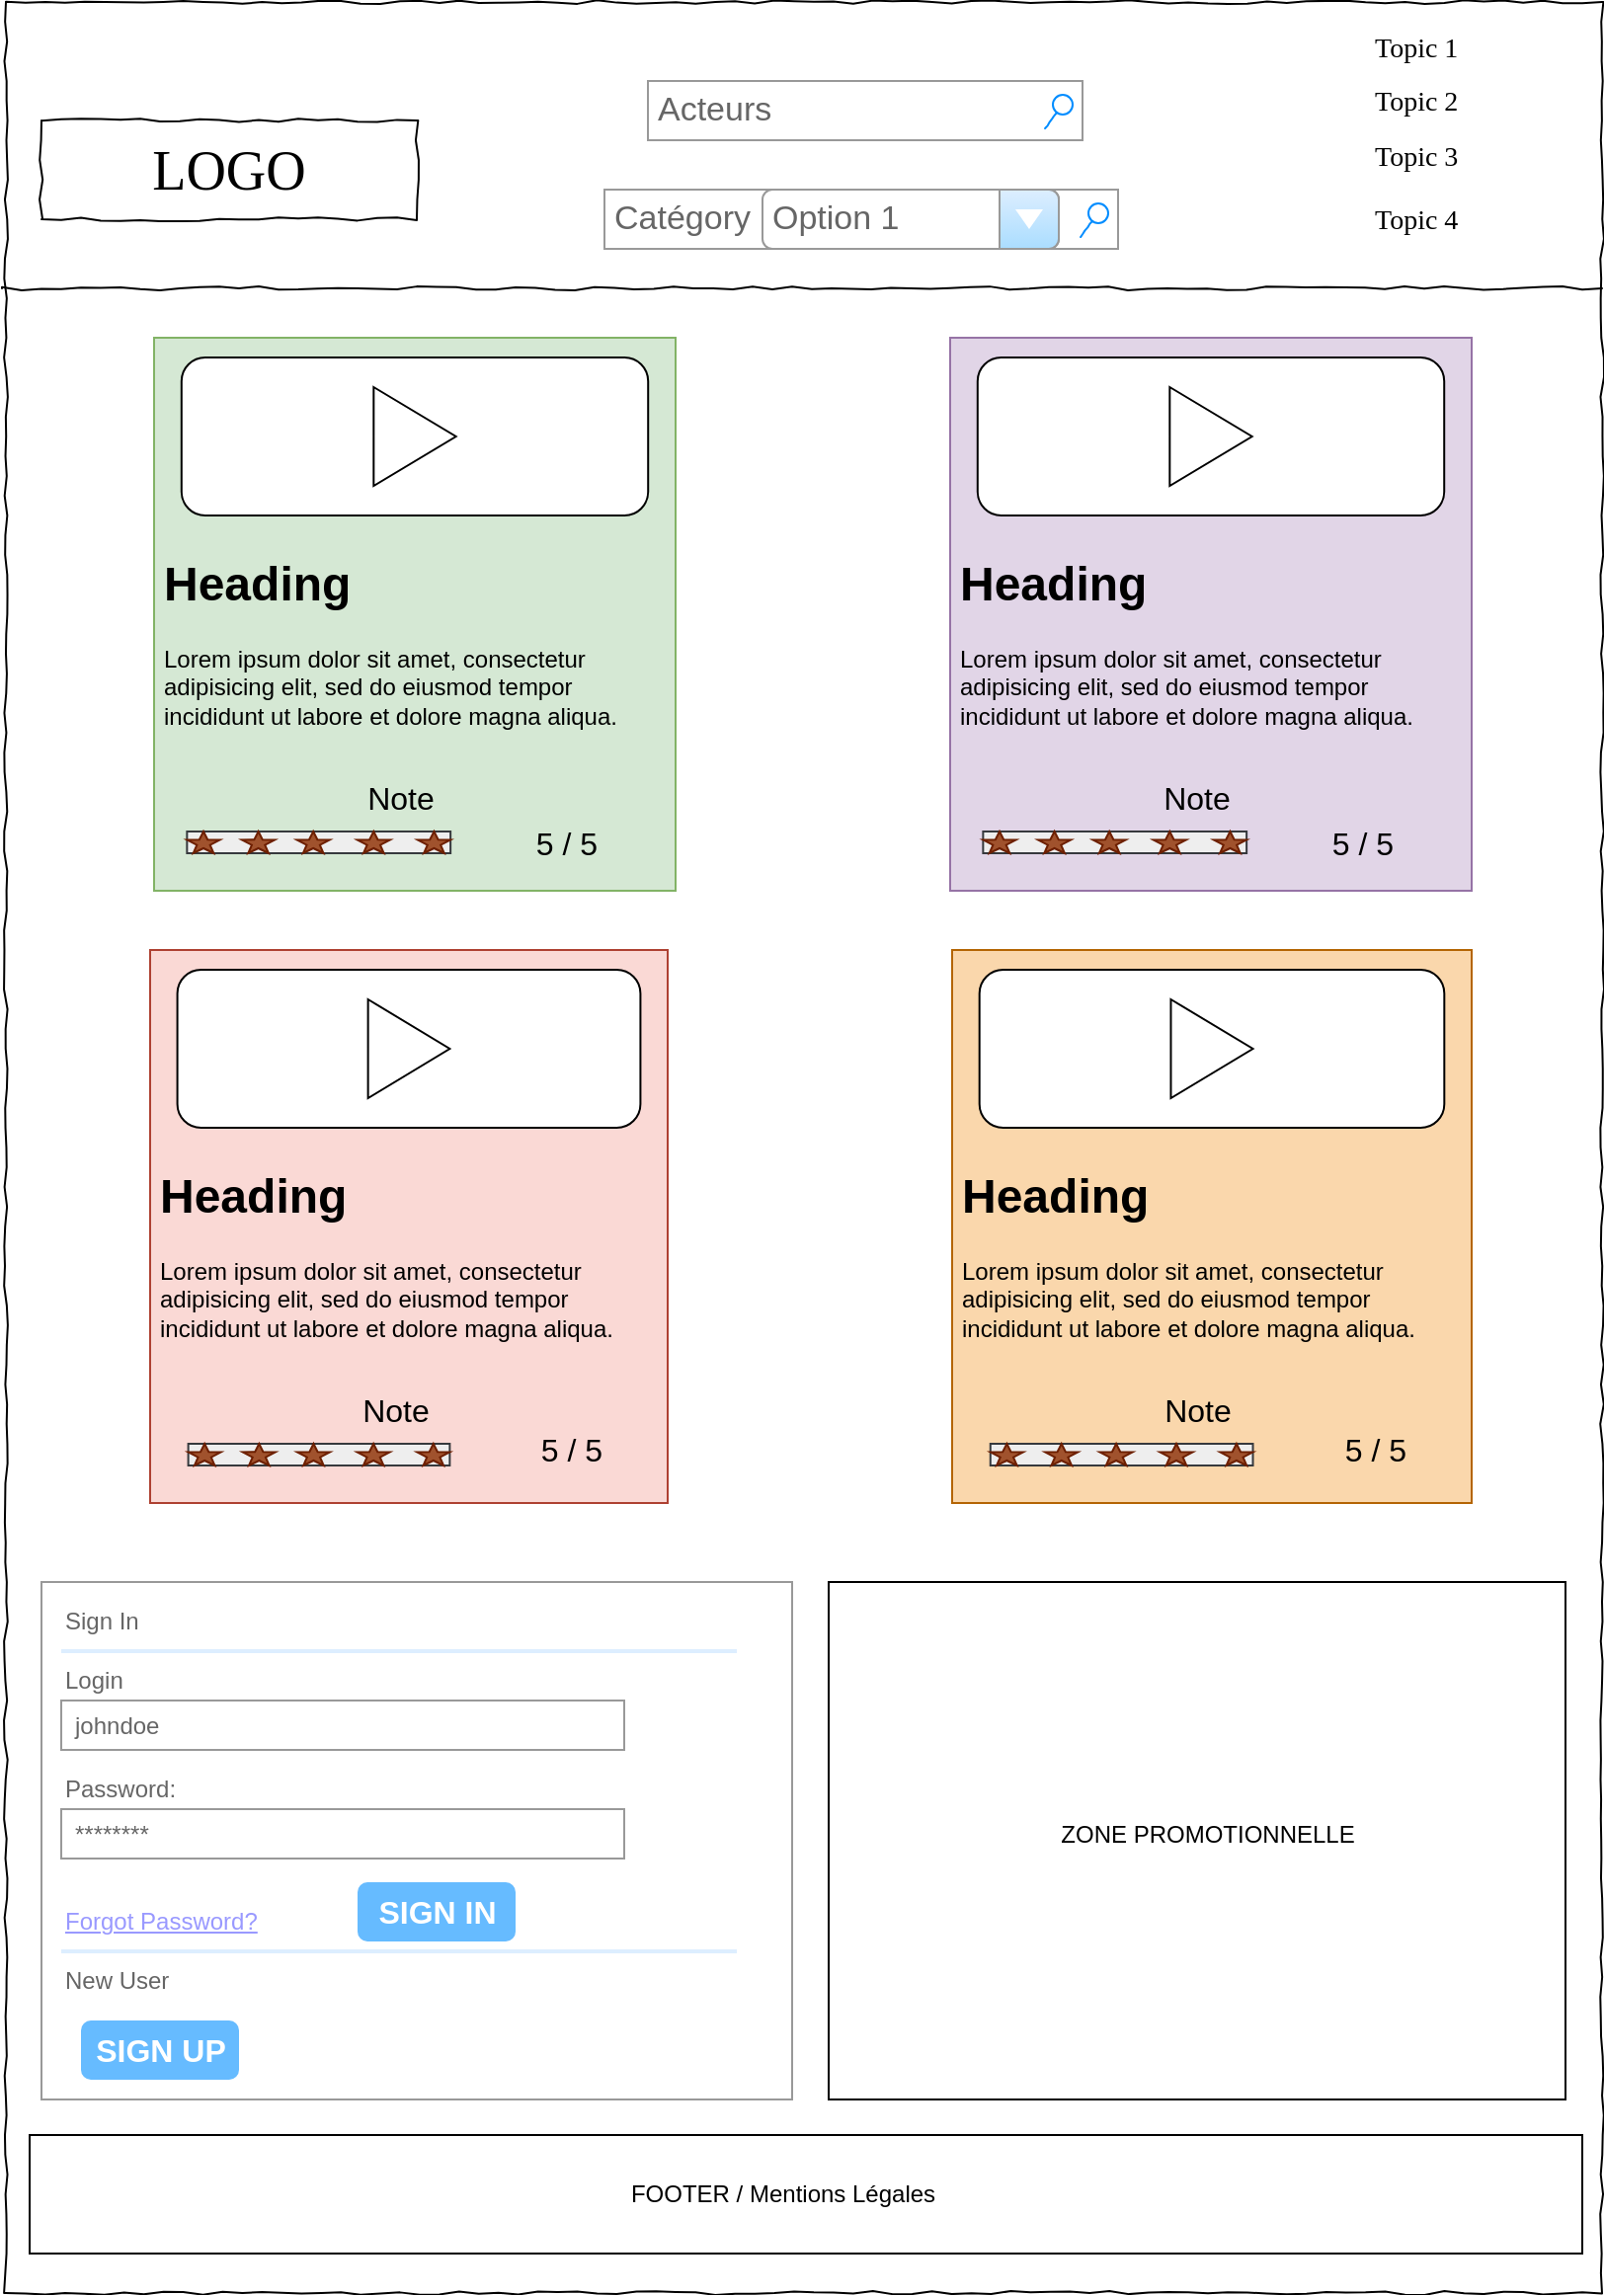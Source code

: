 <mxfile version="10.6.0" type="github"><diagram name="Page-1" id="03018318-947c-dd8e-b7a3-06fadd420f32"><mxGraphModel dx="1394" dy="769" grid="1" gridSize="10" guides="1" tooltips="1" connect="1" arrows="1" fold="1" page="1" pageScale="1" pageWidth="827" pageHeight="1169" background="#ffffff" math="0" shadow="0"><root><mxCell id="0"/><mxCell id="1" parent="0"/><mxCell id="677b7b8949515195-1" value="" style="whiteSpace=wrap;html=1;rounded=0;shadow=0;labelBackgroundColor=none;strokeColor=#000000;strokeWidth=1;fillColor=none;fontFamily=Verdana;fontSize=12;fontColor=#000000;align=center;comic=1;" parent="1" vertex="1"><mxGeometry x="22" width="808" height="1160" as="geometry"/></mxCell><mxCell id="677b7b8949515195-2" value="LOGO" style="whiteSpace=wrap;html=1;rounded=0;shadow=0;labelBackgroundColor=none;strokeColor=#000000;strokeWidth=1;fillColor=#ffffff;fontFamily=Verdana;fontSize=28;fontColor=#000000;align=center;comic=1;" parent="1" vertex="1"><mxGeometry x="40" y="60" width="190" height="50" as="geometry"/></mxCell><mxCell id="677b7b8949515195-3" value="Acteurs" style="strokeWidth=1;shadow=0;dashed=0;align=center;html=1;shape=mxgraph.mockup.forms.searchBox;strokeColor=#999999;mainText=;fillColor=#ffffff;strokeColor2=#008cff;fontColor=#666666;fontSize=17;align=left;spacingLeft=3;rounded=0;labelBackgroundColor=none;comic=1;" parent="1" vertex="1"><mxGeometry x="347" y="40" width="220" height="30" as="geometry"/></mxCell><mxCell id="677b7b8949515195-4" value="Topic 1" style="text;html=1;points=[];align=left;verticalAlign=top;spacingTop=-4;fontSize=14;fontFamily=Verdana;fontColor=#000000;" parent="1" vertex="1"><mxGeometry x="713" y="12.5" width="60" height="20" as="geometry"/></mxCell><mxCell id="677b7b8949515195-5" value="Topic 2" style="text;html=1;points=[];align=left;verticalAlign=top;spacingTop=-4;fontSize=14;fontFamily=Verdana;fontColor=#000000;" parent="1" vertex="1"><mxGeometry x="713" y="40" width="60" height="20" as="geometry"/></mxCell><mxCell id="677b7b8949515195-6" value="Topic 3" style="text;html=1;points=[];align=left;verticalAlign=top;spacingTop=-4;fontSize=14;fontFamily=Verdana;fontColor=#000000;" parent="1" vertex="1"><mxGeometry x="713" y="67.5" width="60" height="20" as="geometry"/></mxCell><mxCell id="677b7b8949515195-7" value="Topic 4" style="text;html=1;points=[];align=left;verticalAlign=top;spacingTop=-4;fontSize=14;fontFamily=Verdana;fontColor=#000000;" parent="1" vertex="1"><mxGeometry x="713" y="100" width="60" height="20" as="geometry"/></mxCell><mxCell id="677b7b8949515195-9" value="" style="line;strokeWidth=1;html=1;rounded=0;shadow=0;labelBackgroundColor=none;fillColor=none;fontFamily=Verdana;fontSize=14;fontColor=#000000;align=center;comic=1;" parent="1" vertex="1"><mxGeometry x="20" y="140" width="810" height="10" as="geometry"/></mxCell><mxCell id="lKfulkvNiiloIDJ0QxJq-32" value="" style="group" parent="1" vertex="1" connectable="0"><mxGeometry x="340" y="454.5" width="70" height="11" as="geometry"/></mxCell><mxCell id="lKfulkvNiiloIDJ0QxJq-38" value="" style="group" parent="1" vertex="1" connectable="0"><mxGeometry x="600" y="460" width="50" height="11" as="geometry"/></mxCell><mxCell id="lKfulkvNiiloIDJ0QxJq-52" value="" style="rounded=0;whiteSpace=wrap;html=1;" parent="1" vertex="1"><mxGeometry x="34" y="1080" width="786" height="60" as="geometry"/></mxCell><mxCell id="lKfulkvNiiloIDJ0QxJq-53" value="FOOTER / Mentions Légales" style="text;html=1;strokeColor=none;fillColor=none;align=center;verticalAlign=middle;whiteSpace=wrap;rounded=0;" parent="1" vertex="1"><mxGeometry x="196" y="1100" width="439" height="20" as="geometry"/></mxCell><mxCell id="lKfulkvNiiloIDJ0QxJq-54" value="" style="rounded=0;whiteSpace=wrap;html=1;" parent="1" vertex="1"><mxGeometry x="438.5" y="800" width="373" height="262" as="geometry"/></mxCell><mxCell id="lKfulkvNiiloIDJ0QxJq-55" value="ZONE PROMOTIONNELLE" style="text;html=1;strokeColor=none;fillColor=none;align=center;verticalAlign=middle;whiteSpace=wrap;rounded=0;" parent="1" vertex="1"><mxGeometry x="481.5" y="900" width="297" height="55" as="geometry"/></mxCell><mxCell id="taW5gzrHJT_6qCk1yIk9-50" value="" style="group" parent="1" vertex="1" connectable="0"><mxGeometry x="97" y="170" width="265" height="280" as="geometry"/></mxCell><mxCell id="lKfulkvNiiloIDJ0QxJq-1" value="" style="text;html=1;strokeColor=#82b366;fillColor=#d5e8d4;spacing=5;spacingTop=-20;whiteSpace=wrap;overflow=hidden;rounded=0;" parent="taW5gzrHJT_6qCk1yIk9-50" vertex="1"><mxGeometry width="264" height="280" as="geometry"/></mxCell><mxCell id="lKfulkvNiiloIDJ0QxJq-8" value="" style="group" parent="taW5gzrHJT_6qCk1yIk9-50" vertex="1" connectable="0"><mxGeometry x="13.895" y="10" width="236.211" height="80" as="geometry"/></mxCell><mxCell id="lKfulkvNiiloIDJ0QxJq-6" value="" style="rounded=1;whiteSpace=wrap;html=1;" parent="lKfulkvNiiloIDJ0QxJq-8" vertex="1"><mxGeometry width="236.211" height="80" as="geometry"/></mxCell><mxCell id="lKfulkvNiiloIDJ0QxJq-7" value="" style="triangle;whiteSpace=wrap;html=1;" parent="lKfulkvNiiloIDJ0QxJq-8" vertex="1"><mxGeometry x="97.263" y="15" width="41.684" height="50" as="geometry"/></mxCell><mxCell id="lKfulkvNiiloIDJ0QxJq-18" value="&lt;h1&gt;Heading&lt;/h1&gt;&lt;p&gt;Lorem ipsum dolor sit amet, consectetur adipisicing elit, sed do eiusmod tempor incididunt ut labore et dolore magna aliqua.&lt;/p&gt;" style="text;html=1;strokeColor=none;fillColor=none;spacing=5;spacingTop=-20;whiteSpace=wrap;overflow=hidden;rounded=0;" parent="taW5gzrHJT_6qCk1yIk9-50" vertex="1"><mxGeometry y="104.5" width="264" height="120" as="geometry"/></mxCell><mxCell id="taW5gzrHJT_6qCk1yIk9-21" value="" style="group" parent="taW5gzrHJT_6qCk1yIk9-50" vertex="1" connectable="0"><mxGeometry x="16.674" y="170" width="136.168" height="91" as="geometry"/></mxCell><mxCell id="taW5gzrHJT_6qCk1yIk9-22" value="" style="group;fillColor=#eeeeee;strokeColor=#36393d;" parent="taW5gzrHJT_6qCk1yIk9-21" vertex="1" connectable="0"><mxGeometry y="80" width="133.389" height="11" as="geometry"/></mxCell><mxCell id="taW5gzrHJT_6qCk1yIk9-23" value="" style="group" parent="taW5gzrHJT_6qCk1yIk9-22" vertex="1" connectable="0"><mxGeometry width="133.389" height="11" as="geometry"/></mxCell><mxCell id="taW5gzrHJT_6qCk1yIk9-24" value="" style="group" parent="taW5gzrHJT_6qCk1yIk9-23" vertex="1" connectable="0"><mxGeometry width="133.389" height="11" as="geometry"/></mxCell><mxCell id="taW5gzrHJT_6qCk1yIk9-25" value="" style="shadow=0;dashed=0;html=1;strokeColor=#6D1F00;labelPosition=center;verticalLabelPosition=bottom;verticalAlign=top;align=center;shape=mxgraph.mscae.general_symbols.premium_star;fillColor=#a0522d;fontColor=#ffffff;" parent="taW5gzrHJT_6qCk1yIk9-24" vertex="1"><mxGeometry width="16.674" height="11" as="geometry"/></mxCell><mxCell id="taW5gzrHJT_6qCk1yIk9-26" value="" style="shadow=0;dashed=0;html=1;strokeColor=#6D1F00;labelPosition=center;verticalLabelPosition=bottom;verticalAlign=top;align=center;shape=mxgraph.mscae.general_symbols.premium_star;fillColor=#a0522d;fontColor=#ffffff;" parent="taW5gzrHJT_6qCk1yIk9-24" vertex="1"><mxGeometry x="27.789" width="16.674" height="11" as="geometry"/></mxCell><mxCell id="taW5gzrHJT_6qCk1yIk9-27" value="" style="shadow=0;dashed=0;html=1;strokeColor=#6D1F00;labelPosition=center;verticalLabelPosition=bottom;verticalAlign=top;align=center;shape=mxgraph.mscae.general_symbols.premium_star;fillColor=#a0522d;fontColor=#ffffff;" parent="taW5gzrHJT_6qCk1yIk9-24" vertex="1"><mxGeometry x="55.579" width="16.674" height="11" as="geometry"/></mxCell><mxCell id="taW5gzrHJT_6qCk1yIk9-28" value="" style="shadow=0;dashed=0;html=1;strokeColor=#6D1F00;labelPosition=center;verticalLabelPosition=bottom;verticalAlign=top;align=center;shape=mxgraph.mscae.general_symbols.premium_star;fillColor=#a0522d;fontColor=#ffffff;" parent="taW5gzrHJT_6qCk1yIk9-24" vertex="1"><mxGeometry x="86.147" width="16.674" height="11" as="geometry"/></mxCell><mxCell id="taW5gzrHJT_6qCk1yIk9-29" value="" style="shadow=0;dashed=0;html=1;strokeColor=#6D1F00;labelPosition=center;verticalLabelPosition=bottom;verticalAlign=top;align=center;shape=mxgraph.mscae.general_symbols.premium_star;fillColor=#a0522d;fontColor=#ffffff;" parent="taW5gzrHJT_6qCk1yIk9-24" vertex="1"><mxGeometry x="116.716" width="16.674" height="11" as="geometry"/></mxCell><mxCell id="taW5gzrHJT_6qCk1yIk9-84" value="&lt;font style=&quot;font-size: 16px&quot;&gt;Note&lt;/font&gt;" style="text;html=1;strokeColor=none;fillColor=none;align=center;verticalAlign=middle;whiteSpace=wrap;rounded=0;" parent="taW5gzrHJT_6qCk1yIk9-21" vertex="1"><mxGeometry x="80.589" y="53" width="55.579" height="20" as="geometry"/></mxCell><mxCell id="taW5gzrHJT_6qCk1yIk9-88" value="&lt;font style=&quot;font-size: 16px&quot;&gt;5 / 5&lt;/font&gt;" style="text;html=1;strokeColor=none;fillColor=none;align=center;verticalAlign=middle;whiteSpace=wrap;rounded=0;" parent="taW5gzrHJT_6qCk1yIk9-50" vertex="1"><mxGeometry x="180.632" y="245.5" width="55.579" height="20" as="geometry"/></mxCell><mxCell id="taW5gzrHJT_6qCk1yIk9-72" value="" style="strokeWidth=1;shadow=0;dashed=0;align=center;html=1;shape=mxgraph.mockup.forms.rrect;rSize=0;strokeColor=#999999;fillColor=#ffffff;" parent="1" vertex="1"><mxGeometry x="40" y="800" width="380" height="262" as="geometry"/></mxCell><mxCell id="taW5gzrHJT_6qCk1yIk9-73" value="Sign In" style="strokeWidth=1;shadow=0;dashed=0;align=center;html=1;shape=mxgraph.mockup.forms.anchor;fontSize=12;fontColor=#666666;align=left;resizeWidth=1;spacingLeft=0;" parent="taW5gzrHJT_6qCk1yIk9-72" vertex="1"><mxGeometry width="190" height="20" relative="1" as="geometry"><mxPoint x="10" y="10" as="offset"/></mxGeometry></mxCell><mxCell id="taW5gzrHJT_6qCk1yIk9-74" value="" style="shape=line;strokeColor=#ddeeff;strokeWidth=2;html=1;resizeWidth=1;" parent="taW5gzrHJT_6qCk1yIk9-72" vertex="1"><mxGeometry width="342" height="10" relative="1" as="geometry"><mxPoint x="10" y="30" as="offset"/></mxGeometry></mxCell><mxCell id="taW5gzrHJT_6qCk1yIk9-75" value="Login" style="strokeWidth=1;shadow=0;dashed=0;align=center;html=1;shape=mxgraph.mockup.forms.anchor;fontSize=12;fontColor=#666666;align=left;resizeWidth=1;spacingLeft=0;" parent="taW5gzrHJT_6qCk1yIk9-72" vertex="1"><mxGeometry width="190" height="20" relative="1" as="geometry"><mxPoint x="10" y="40" as="offset"/></mxGeometry></mxCell><mxCell id="taW5gzrHJT_6qCk1yIk9-76" value="johndoe" style="strokeWidth=1;shadow=0;dashed=0;align=center;html=1;shape=mxgraph.mockup.forms.rrect;rSize=0;strokeColor=#999999;fontColor=#666666;align=left;spacingLeft=5;resizeWidth=1;" parent="taW5gzrHJT_6qCk1yIk9-72" vertex="1"><mxGeometry width="285" height="25" relative="1" as="geometry"><mxPoint x="10" y="60" as="offset"/></mxGeometry></mxCell><mxCell id="taW5gzrHJT_6qCk1yIk9-77" value="Password:" style="strokeWidth=1;shadow=0;dashed=0;align=center;html=1;shape=mxgraph.mockup.forms.anchor;fontSize=12;fontColor=#666666;align=left;resizeWidth=1;spacingLeft=0;" parent="taW5gzrHJT_6qCk1yIk9-72" vertex="1"><mxGeometry width="190" height="20" relative="1" as="geometry"><mxPoint x="10" y="95" as="offset"/></mxGeometry></mxCell><mxCell id="taW5gzrHJT_6qCk1yIk9-78" value="********" style="strokeWidth=1;shadow=0;dashed=0;align=center;html=1;shape=mxgraph.mockup.forms.rrect;rSize=0;strokeColor=#999999;fontColor=#666666;align=left;spacingLeft=5;resizeWidth=1;" parent="taW5gzrHJT_6qCk1yIk9-72" vertex="1"><mxGeometry width="285" height="25" relative="1" as="geometry"><mxPoint x="10" y="115" as="offset"/></mxGeometry></mxCell><mxCell id="taW5gzrHJT_6qCk1yIk9-79" value="SIGN IN" style="strokeWidth=1;shadow=0;dashed=0;align=center;html=1;shape=mxgraph.mockup.forms.rrect;rSize=5;strokeColor=none;fontColor=#ffffff;fillColor=#66bbff;fontSize=16;fontStyle=1;" parent="taW5gzrHJT_6qCk1yIk9-72" vertex="1"><mxGeometry y="1" width="80" height="30" relative="1" as="geometry"><mxPoint x="160" y="-110" as="offset"/></mxGeometry></mxCell><mxCell id="taW5gzrHJT_6qCk1yIk9-80" value="Forgot Password?" style="strokeWidth=1;shadow=0;dashed=0;align=center;html=1;shape=mxgraph.mockup.forms.anchor;fontSize=12;fontColor=#9999ff;align=left;spacingLeft=0;fontStyle=4;resizeWidth=1;" parent="taW5gzrHJT_6qCk1yIk9-72" vertex="1"><mxGeometry y="1" width="285" height="20" relative="1" as="geometry"><mxPoint x="10" y="-100" as="offset"/></mxGeometry></mxCell><mxCell id="taW5gzrHJT_6qCk1yIk9-81" value="" style="shape=line;strokeColor=#ddeeff;strokeWidth=2;html=1;resizeWidth=1;" parent="taW5gzrHJT_6qCk1yIk9-72" vertex="1"><mxGeometry y="1" width="342" height="10" relative="1" as="geometry"><mxPoint x="10" y="-80" as="offset"/></mxGeometry></mxCell><mxCell id="taW5gzrHJT_6qCk1yIk9-82" value="New User" style="strokeWidth=1;shadow=0;dashed=0;align=center;html=1;shape=mxgraph.mockup.forms.anchor;fontSize=12;fontColor=#666666;align=left;spacingLeft=0;resizeWidth=1;" parent="taW5gzrHJT_6qCk1yIk9-72" vertex="1"><mxGeometry y="1" width="285" height="20" relative="1" as="geometry"><mxPoint x="10" y="-70" as="offset"/></mxGeometry></mxCell><mxCell id="taW5gzrHJT_6qCk1yIk9-83" value="SIGN UP" style="strokeWidth=1;shadow=0;dashed=0;align=center;html=1;shape=mxgraph.mockup.forms.rrect;rSize=5;strokeColor=none;fontColor=#ffffff;fillColor=#66bbff;fontSize=16;fontStyle=1;" parent="taW5gzrHJT_6qCk1yIk9-72" vertex="1"><mxGeometry y="1" width="80" height="30" relative="1" as="geometry"><mxPoint x="20" y="-40" as="offset"/></mxGeometry></mxCell><mxCell id="eTS7ZX2Xojl26fILgwfa-7" value="" style="text;html=1;strokeColor=#9673a6;fillColor=#e1d5e7;spacing=5;spacingTop=-20;whiteSpace=wrap;overflow=hidden;rounded=0;" parent="1" vertex="1"><mxGeometry x="500" y="170" width="264" height="280" as="geometry"/></mxCell><mxCell id="eTS7ZX2Xojl26fILgwfa-8" value="" style="group" parent="1" vertex="1" connectable="0"><mxGeometry x="513.895" y="180" width="236.211" height="80" as="geometry"/></mxCell><mxCell id="eTS7ZX2Xojl26fILgwfa-9" value="" style="rounded=1;whiteSpace=wrap;html=1;" parent="eTS7ZX2Xojl26fILgwfa-8" vertex="1"><mxGeometry width="236.211" height="80" as="geometry"/></mxCell><mxCell id="eTS7ZX2Xojl26fILgwfa-10" value="" style="triangle;whiteSpace=wrap;html=1;" parent="eTS7ZX2Xojl26fILgwfa-8" vertex="1"><mxGeometry x="97.263" y="15" width="41.684" height="50" as="geometry"/></mxCell><mxCell id="eTS7ZX2Xojl26fILgwfa-11" value="&lt;h1&gt;Heading&lt;/h1&gt;&lt;p&gt;Lorem ipsum dolor sit amet, consectetur adipisicing elit, sed do eiusmod tempor incididunt ut labore et dolore magna aliqua.&lt;/p&gt;" style="text;html=1;strokeColor=none;fillColor=none;spacing=5;spacingTop=-20;whiteSpace=wrap;overflow=hidden;rounded=0;" parent="1" vertex="1"><mxGeometry x="500" y="274.5" width="264" height="120" as="geometry"/></mxCell><mxCell id="eTS7ZX2Xojl26fILgwfa-12" value="" style="group" parent="1" vertex="1" connectable="0"><mxGeometry x="516.674" y="340" width="136.168" height="91" as="geometry"/></mxCell><mxCell id="eTS7ZX2Xojl26fILgwfa-13" value="" style="group;fillColor=#eeeeee;strokeColor=#36393d;" parent="eTS7ZX2Xojl26fILgwfa-12" vertex="1" connectable="0"><mxGeometry y="80" width="133.389" height="11" as="geometry"/></mxCell><mxCell id="eTS7ZX2Xojl26fILgwfa-14" value="" style="group" parent="eTS7ZX2Xojl26fILgwfa-13" vertex="1" connectable="0"><mxGeometry width="133.389" height="11" as="geometry"/></mxCell><mxCell id="eTS7ZX2Xojl26fILgwfa-15" value="" style="group" parent="eTS7ZX2Xojl26fILgwfa-14" vertex="1" connectable="0"><mxGeometry width="133.389" height="11" as="geometry"/></mxCell><mxCell id="eTS7ZX2Xojl26fILgwfa-16" value="" style="shadow=0;dashed=0;html=1;strokeColor=#6D1F00;labelPosition=center;verticalLabelPosition=bottom;verticalAlign=top;align=center;shape=mxgraph.mscae.general_symbols.premium_star;fillColor=#a0522d;fontColor=#ffffff;" parent="eTS7ZX2Xojl26fILgwfa-15" vertex="1"><mxGeometry width="16.674" height="11" as="geometry"/></mxCell><mxCell id="eTS7ZX2Xojl26fILgwfa-17" value="" style="shadow=0;dashed=0;html=1;strokeColor=#6D1F00;labelPosition=center;verticalLabelPosition=bottom;verticalAlign=top;align=center;shape=mxgraph.mscae.general_symbols.premium_star;fillColor=#a0522d;fontColor=#ffffff;" parent="eTS7ZX2Xojl26fILgwfa-15" vertex="1"><mxGeometry x="27.789" width="16.674" height="11" as="geometry"/></mxCell><mxCell id="eTS7ZX2Xojl26fILgwfa-18" value="" style="shadow=0;dashed=0;html=1;strokeColor=#6D1F00;labelPosition=center;verticalLabelPosition=bottom;verticalAlign=top;align=center;shape=mxgraph.mscae.general_symbols.premium_star;fillColor=#a0522d;fontColor=#ffffff;" parent="eTS7ZX2Xojl26fILgwfa-15" vertex="1"><mxGeometry x="55.579" width="16.674" height="11" as="geometry"/></mxCell><mxCell id="eTS7ZX2Xojl26fILgwfa-19" value="" style="shadow=0;dashed=0;html=1;strokeColor=#6D1F00;labelPosition=center;verticalLabelPosition=bottom;verticalAlign=top;align=center;shape=mxgraph.mscae.general_symbols.premium_star;fillColor=#a0522d;fontColor=#ffffff;" parent="eTS7ZX2Xojl26fILgwfa-15" vertex="1"><mxGeometry x="86.147" width="16.674" height="11" as="geometry"/></mxCell><mxCell id="eTS7ZX2Xojl26fILgwfa-20" value="" style="shadow=0;dashed=0;html=1;strokeColor=#6D1F00;labelPosition=center;verticalLabelPosition=bottom;verticalAlign=top;align=center;shape=mxgraph.mscae.general_symbols.premium_star;fillColor=#a0522d;fontColor=#ffffff;" parent="eTS7ZX2Xojl26fILgwfa-15" vertex="1"><mxGeometry x="116.716" width="16.674" height="11" as="geometry"/></mxCell><mxCell id="eTS7ZX2Xojl26fILgwfa-21" value="&lt;font style=&quot;font-size: 16px&quot;&gt;Note&lt;/font&gt;" style="text;html=1;strokeColor=none;fillColor=none;align=center;verticalAlign=middle;whiteSpace=wrap;rounded=0;" parent="eTS7ZX2Xojl26fILgwfa-12" vertex="1"><mxGeometry x="80.589" y="53" width="55.579" height="20" as="geometry"/></mxCell><mxCell id="eTS7ZX2Xojl26fILgwfa-22" value="&lt;font style=&quot;font-size: 16px&quot;&gt;5 / 5&lt;/font&gt;" style="text;html=1;strokeColor=none;fillColor=none;align=center;verticalAlign=middle;whiteSpace=wrap;rounded=0;" parent="1" vertex="1"><mxGeometry x="680.632" y="415.5" width="55.579" height="20" as="geometry"/></mxCell><mxCell id="lKfulkvNiiloIDJ0QxJq-4" value="" style="text;html=1;strokeColor=#b46504;fillColor=#fad7ac;spacing=5;spacingTop=-20;whiteSpace=wrap;overflow=hidden;rounded=0;" parent="1" vertex="1"><mxGeometry x="501" y="480" width="263" height="280" as="geometry"/></mxCell><mxCell id="lKfulkvNiiloIDJ0QxJq-15" value="" style="group" parent="1" vertex="1" connectable="0"><mxGeometry x="514.842" y="490" width="235.316" height="80" as="geometry"/></mxCell><mxCell id="lKfulkvNiiloIDJ0QxJq-16" value="" style="rounded=1;whiteSpace=wrap;html=1;" parent="lKfulkvNiiloIDJ0QxJq-15" vertex="1"><mxGeometry width="235.316" height="80" as="geometry"/></mxCell><mxCell id="lKfulkvNiiloIDJ0QxJq-17" value="" style="triangle;whiteSpace=wrap;html=1;" parent="lKfulkvNiiloIDJ0QxJq-15" vertex="1"><mxGeometry x="96.895" y="15" width="41.526" height="50" as="geometry"/></mxCell><mxCell id="lKfulkvNiiloIDJ0QxJq-21" value="&lt;h1&gt;Heading&lt;/h1&gt;&lt;p&gt;Lorem ipsum dolor sit amet, consectetur adipisicing elit, sed do eiusmod tempor incididunt ut labore et dolore magna aliqua.&lt;/p&gt;" style="text;html=1;strokeColor=none;fillColor=none;spacing=5;spacingTop=-20;whiteSpace=wrap;overflow=hidden;rounded=0;" parent="1" vertex="1"><mxGeometry x="501" y="584.5" width="263" height="120" as="geometry"/></mxCell><mxCell id="taW5gzrHJT_6qCk1yIk9-41" value="" style="group" parent="1" vertex="1" connectable="0"><mxGeometry x="520.379" y="650" width="132.884" height="91" as="geometry"/></mxCell><mxCell id="taW5gzrHJT_6qCk1yIk9-42" value="" style="group;fillColor=#eeeeee;strokeColor=#36393d;" parent="taW5gzrHJT_6qCk1yIk9-41" vertex="1" connectable="0"><mxGeometry y="80" width="132.884" height="11" as="geometry"/></mxCell><mxCell id="taW5gzrHJT_6qCk1yIk9-43" value="" style="group" parent="taW5gzrHJT_6qCk1yIk9-42" vertex="1" connectable="0"><mxGeometry width="132.884" height="11" as="geometry"/></mxCell><mxCell id="taW5gzrHJT_6qCk1yIk9-44" value="" style="group" parent="taW5gzrHJT_6qCk1yIk9-43" vertex="1" connectable="0"><mxGeometry width="132.884" height="11" as="geometry"/></mxCell><mxCell id="taW5gzrHJT_6qCk1yIk9-45" value="" style="shadow=0;dashed=0;html=1;strokeColor=#6D1F00;labelPosition=center;verticalLabelPosition=bottom;verticalAlign=top;align=center;shape=mxgraph.mscae.general_symbols.premium_star;fillColor=#a0522d;fontColor=#ffffff;" parent="taW5gzrHJT_6qCk1yIk9-44" vertex="1"><mxGeometry width="16.611" height="11" as="geometry"/></mxCell><mxCell id="taW5gzrHJT_6qCk1yIk9-46" value="" style="shadow=0;dashed=0;html=1;strokeColor=#6D1F00;labelPosition=center;verticalLabelPosition=bottom;verticalAlign=top;align=center;shape=mxgraph.mscae.general_symbols.premium_star;fillColor=#a0522d;fontColor=#ffffff;" parent="taW5gzrHJT_6qCk1yIk9-44" vertex="1"><mxGeometry x="27.684" width="16.611" height="11" as="geometry"/></mxCell><mxCell id="taW5gzrHJT_6qCk1yIk9-47" value="" style="shadow=0;dashed=0;html=1;strokeColor=#6D1F00;labelPosition=center;verticalLabelPosition=bottom;verticalAlign=top;align=center;shape=mxgraph.mscae.general_symbols.premium_star;fillColor=#a0522d;fontColor=#ffffff;" parent="taW5gzrHJT_6qCk1yIk9-44" vertex="1"><mxGeometry x="55.368" width="16.611" height="11" as="geometry"/></mxCell><mxCell id="taW5gzrHJT_6qCk1yIk9-48" value="" style="shadow=0;dashed=0;html=1;strokeColor=#6D1F00;labelPosition=center;verticalLabelPosition=bottom;verticalAlign=top;align=center;shape=mxgraph.mscae.general_symbols.premium_star;fillColor=#a0522d;fontColor=#ffffff;" parent="taW5gzrHJT_6qCk1yIk9-44" vertex="1"><mxGeometry x="85.821" width="16.611" height="11" as="geometry"/></mxCell><mxCell id="taW5gzrHJT_6qCk1yIk9-49" value="" style="shadow=0;dashed=0;html=1;strokeColor=#6D1F00;labelPosition=center;verticalLabelPosition=bottom;verticalAlign=top;align=center;shape=mxgraph.mscae.general_symbols.premium_star;fillColor=#a0522d;fontColor=#ffffff;" parent="taW5gzrHJT_6qCk1yIk9-44" vertex="1"><mxGeometry x="116.274" width="16.611" height="11" as="geometry"/></mxCell><mxCell id="taW5gzrHJT_6qCk1yIk9-86" value="&lt;font style=&quot;font-size: 16px&quot;&gt;Note&lt;/font&gt;" style="text;html=1;strokeColor=none;fillColor=none;align=center;verticalAlign=middle;whiteSpace=wrap;rounded=0;" parent="1" vertex="1"><mxGeometry x="597.895" y="703" width="55.368" height="20" as="geometry"/></mxCell><mxCell id="taW5gzrHJT_6qCk1yIk9-93" value="&lt;font style=&quot;font-size: 16px&quot;&gt;5 / 5&lt;/font&gt;" style="text;html=1;strokeColor=none;fillColor=none;align=center;verticalAlign=middle;whiteSpace=wrap;rounded=0;" parent="1" vertex="1"><mxGeometry x="687.868" y="723" width="55.368" height="20" as="geometry"/></mxCell><mxCell id="taW5gzrHJT_6qCk1yIk9-57" value="" style="text;html=1;strokeColor=#ae4132;fillColor=#fad9d5;spacing=5;spacingTop=-20;whiteSpace=wrap;overflow=hidden;rounded=0;" parent="1" vertex="1"><mxGeometry x="95" y="480" width="262" height="280" as="geometry"/></mxCell><mxCell id="taW5gzrHJT_6qCk1yIk9-58" value="" style="group" parent="1" vertex="1" connectable="0"><mxGeometry x="108.789" y="490" width="234.421" height="80" as="geometry"/></mxCell><mxCell id="taW5gzrHJT_6qCk1yIk9-59" value="" style="rounded=1;whiteSpace=wrap;html=1;" parent="taW5gzrHJT_6qCk1yIk9-58" vertex="1"><mxGeometry width="234.421" height="80" as="geometry"/></mxCell><mxCell id="taW5gzrHJT_6qCk1yIk9-60" value="" style="triangle;whiteSpace=wrap;html=1;" parent="taW5gzrHJT_6qCk1yIk9-58" vertex="1"><mxGeometry x="96.526" y="15" width="41.368" height="50" as="geometry"/></mxCell><mxCell id="taW5gzrHJT_6qCk1yIk9-61" value="&lt;h1&gt;Heading&lt;/h1&gt;&lt;p&gt;Lorem ipsum dolor sit amet, consectetur adipisicing elit, sed do eiusmod tempor incididunt ut labore et dolore magna aliqua.&lt;/p&gt;" style="text;html=1;strokeColor=none;fillColor=none;spacing=5;spacingTop=-20;whiteSpace=wrap;overflow=hidden;rounded=0;" parent="1" vertex="1"><mxGeometry x="95" y="584.5" width="262" height="120" as="geometry"/></mxCell><mxCell id="taW5gzrHJT_6qCk1yIk9-62" value="" style="group" parent="1" vertex="1" connectable="0"><mxGeometry x="114.305" y="650" width="132.379" height="91" as="geometry"/></mxCell><mxCell id="taW5gzrHJT_6qCk1yIk9-63" value="" style="group;fillColor=#eeeeee;strokeColor=#36393d;" parent="taW5gzrHJT_6qCk1yIk9-62" vertex="1" connectable="0"><mxGeometry y="80" width="132.379" height="11" as="geometry"/></mxCell><mxCell id="taW5gzrHJT_6qCk1yIk9-64" value="" style="group" parent="taW5gzrHJT_6qCk1yIk9-63" vertex="1" connectable="0"><mxGeometry width="132.379" height="11" as="geometry"/></mxCell><mxCell id="taW5gzrHJT_6qCk1yIk9-65" value="" style="group" parent="taW5gzrHJT_6qCk1yIk9-64" vertex="1" connectable="0"><mxGeometry width="132.379" height="11" as="geometry"/></mxCell><mxCell id="taW5gzrHJT_6qCk1yIk9-66" value="" style="shadow=0;dashed=0;html=1;strokeColor=#6D1F00;labelPosition=center;verticalLabelPosition=bottom;verticalAlign=top;align=center;shape=mxgraph.mscae.general_symbols.premium_star;fillColor=#a0522d;fontColor=#ffffff;" parent="taW5gzrHJT_6qCk1yIk9-65" vertex="1"><mxGeometry width="16.547" height="11" as="geometry"/></mxCell><mxCell id="taW5gzrHJT_6qCk1yIk9-67" value="" style="shadow=0;dashed=0;html=1;strokeColor=#6D1F00;labelPosition=center;verticalLabelPosition=bottom;verticalAlign=top;align=center;shape=mxgraph.mscae.general_symbols.premium_star;fillColor=#a0522d;fontColor=#ffffff;" parent="taW5gzrHJT_6qCk1yIk9-65" vertex="1"><mxGeometry x="27.579" width="16.547" height="11" as="geometry"/></mxCell><mxCell id="taW5gzrHJT_6qCk1yIk9-68" value="" style="shadow=0;dashed=0;html=1;strokeColor=#6D1F00;labelPosition=center;verticalLabelPosition=bottom;verticalAlign=top;align=center;shape=mxgraph.mscae.general_symbols.premium_star;fillColor=#a0522d;fontColor=#ffffff;" parent="taW5gzrHJT_6qCk1yIk9-65" vertex="1"><mxGeometry x="55.158" width="16.547" height="11" as="geometry"/></mxCell><mxCell id="taW5gzrHJT_6qCk1yIk9-69" value="" style="shadow=0;dashed=0;html=1;strokeColor=#6D1F00;labelPosition=center;verticalLabelPosition=bottom;verticalAlign=top;align=center;shape=mxgraph.mscae.general_symbols.premium_star;fillColor=#a0522d;fontColor=#ffffff;" parent="taW5gzrHJT_6qCk1yIk9-65" vertex="1"><mxGeometry x="85.495" width="16.547" height="11" as="geometry"/></mxCell><mxCell id="taW5gzrHJT_6qCk1yIk9-70" value="" style="shadow=0;dashed=0;html=1;strokeColor=#6D1F00;labelPosition=center;verticalLabelPosition=bottom;verticalAlign=top;align=center;shape=mxgraph.mscae.general_symbols.premium_star;fillColor=#a0522d;fontColor=#ffffff;" parent="taW5gzrHJT_6qCk1yIk9-65" vertex="1"><mxGeometry x="115.832" width="16.547" height="11" as="geometry"/></mxCell><mxCell id="taW5gzrHJT_6qCk1yIk9-87" value="&lt;font style=&quot;font-size: 16px&quot;&gt;Note&lt;/font&gt;" style="text;html=1;strokeColor=none;fillColor=none;align=center;verticalAlign=middle;whiteSpace=wrap;rounded=0;" parent="1" vertex="1"><mxGeometry x="191.526" y="703" width="55.158" height="20" as="geometry"/></mxCell><mxCell id="taW5gzrHJT_6qCk1yIk9-92" value="&lt;font style=&quot;font-size: 16px&quot;&gt;5 / 5&lt;/font&gt;" style="text;html=1;strokeColor=none;fillColor=none;align=center;verticalAlign=middle;whiteSpace=wrap;rounded=0;" parent="1" vertex="1"><mxGeometry x="281.158" y="723" width="55.158" height="20" as="geometry"/></mxCell><mxCell id="eTS7ZX2Xojl26fILgwfa-23" value="" style="group" parent="1" vertex="1" connectable="0"><mxGeometry x="325" y="95" width="260" height="30" as="geometry"/></mxCell><mxCell id="lKfulkvNiiloIDJ0QxJq-56" value="Catégory" style="strokeWidth=1;shadow=0;dashed=0;align=center;html=1;shape=mxgraph.mockup.forms.searchBox;strokeColor=#999999;mainText=;fillColor=#ffffff;strokeColor2=#008cff;fontColor=#666666;fontSize=17;align=left;spacingLeft=3;rounded=0;labelBackgroundColor=none;comic=1;" parent="eTS7ZX2Xojl26fILgwfa-23" vertex="1"><mxGeometry width="260" height="30" as="geometry"/></mxCell><mxCell id="lKfulkvNiiloIDJ0QxJq-57" value="Option 1" style="strokeWidth=1;shadow=0;dashed=0;align=center;html=1;shape=mxgraph.mockup.forms.comboBox;strokeColor=#999999;fillColor=#ddeeff;align=left;fillColor2=#aaddff;mainText=;fontColor=#666666;fontSize=17;spacingLeft=3;" parent="eTS7ZX2Xojl26fILgwfa-23" vertex="1"><mxGeometry x="80" width="150" height="30" as="geometry"/></mxCell></root></mxGraphModel></diagram><diagram name="Page-2" id="hLN9HZT4j0Z8I33kdb5Z"><mxGraphModel dx="1508" dy="946" grid="1" gridSize="10" guides="1" tooltips="1" connect="1" arrows="1" fold="1" page="1" pageScale="1" pageWidth="827" pageHeight="1169" background="#ffffff" math="0" shadow="0"><root><mxCell id="iL2u_vecBOeLbwIJzInu-0"/><mxCell id="iL2u_vecBOeLbwIJzInu-1" parent="iL2u_vecBOeLbwIJzInu-0"/><mxCell id="5Rnkd_WK127DVcCxYAnx-0" value="" style="whiteSpace=wrap;html=1;rounded=0;shadow=0;labelBackgroundColor=none;strokeColor=#000000;strokeWidth=1;fillColor=none;fontFamily=Verdana;fontSize=12;fontColor=#000000;align=center;comic=1;" parent="iL2u_vecBOeLbwIJzInu-1" vertex="1"><mxGeometry x="20" y="10" width="810" height="1150" as="geometry"/></mxCell><mxCell id="iL2u_vecBOeLbwIJzInu-3" value="LOGO" style="whiteSpace=wrap;html=1;rounded=0;shadow=0;labelBackgroundColor=none;strokeColor=#000000;strokeWidth=1;fillColor=#ffffff;fontFamily=Verdana;fontSize=28;fontColor=#000000;align=center;comic=1;" parent="iL2u_vecBOeLbwIJzInu-1" vertex="1"><mxGeometry x="40" y="60" width="190" height="50" as="geometry"/></mxCell><mxCell id="iL2u_vecBOeLbwIJzInu-4" value="Acteurs" style="strokeWidth=1;shadow=0;dashed=0;align=center;html=1;shape=mxgraph.mockup.forms.searchBox;strokeColor=#999999;mainText=;fillColor=#ffffff;strokeColor2=#008cff;fontColor=#666666;fontSize=17;align=left;spacingLeft=3;rounded=0;labelBackgroundColor=none;comic=1;" parent="iL2u_vecBOeLbwIJzInu-1" vertex="1"><mxGeometry x="374.5" y="40" width="220" height="30" as="geometry"/></mxCell><mxCell id="iL2u_vecBOeLbwIJzInu-5" value="Topic 1" style="text;html=1;points=[];align=left;verticalAlign=top;spacingTop=-4;fontSize=14;fontFamily=Verdana;fontColor=#000000;" parent="iL2u_vecBOeLbwIJzInu-1" vertex="1"><mxGeometry x="720" y="20" width="60" height="20" as="geometry"/></mxCell><mxCell id="iL2u_vecBOeLbwIJzInu-6" value="Topic 2" style="text;html=1;points=[];align=left;verticalAlign=top;spacingTop=-4;fontSize=14;fontFamily=Verdana;fontColor=#000000;" parent="iL2u_vecBOeLbwIJzInu-1" vertex="1"><mxGeometry x="720" y="50" width="60" height="20" as="geometry"/></mxCell><mxCell id="iL2u_vecBOeLbwIJzInu-7" value="Topic 3" style="text;html=1;points=[];align=left;verticalAlign=top;spacingTop=-4;fontSize=14;fontFamily=Verdana;fontColor=#000000;" parent="iL2u_vecBOeLbwIJzInu-1" vertex="1"><mxGeometry x="720" y="85" width="60" height="20" as="geometry"/></mxCell><mxCell id="iL2u_vecBOeLbwIJzInu-8" value="Topic 4" style="text;html=1;points=[];align=left;verticalAlign=top;spacingTop=-4;fontSize=14;fontFamily=Verdana;fontColor=#000000;" parent="iL2u_vecBOeLbwIJzInu-1" vertex="1"><mxGeometry x="720" y="112.5" width="60" height="20" as="geometry"/></mxCell><mxCell id="iL2u_vecBOeLbwIJzInu-9" value="" style="line;strokeWidth=1;html=1;rounded=0;shadow=0;labelBackgroundColor=none;fillColor=none;fontFamily=Verdana;fontSize=14;fontColor=#000000;align=center;comic=1;" parent="iL2u_vecBOeLbwIJzInu-1" vertex="1"><mxGeometry x="20" y="140" width="810" height="10" as="geometry"/></mxCell><mxCell id="iL2u_vecBOeLbwIJzInu-10" value="" style="text;html=1;strokeColor=#82b366;fillColor=#d5e8d4;spacing=5;spacingTop=-20;whiteSpace=wrap;overflow=hidden;rounded=0;" parent="iL2u_vecBOeLbwIJzInu-1" vertex="1"><mxGeometry x="55" y="490" width="745" height="172" as="geometry"/></mxCell><mxCell id="iL2u_vecBOeLbwIJzInu-26" value="&lt;h1&gt;Titre film&lt;br&gt;&lt;/h1&gt;&lt;p&gt;Lorem ipsum dolor sit amet, consectetur adipisicing elit, sed do eiusmod tempor incididunt ut labore et dolore magna aliqua.&lt;/p&gt;" style="text;html=1;strokeColor=none;fillColor=none;spacing=5;spacingTop=-20;whiteSpace=wrap;overflow=hidden;rounded=0;" parent="iL2u_vecBOeLbwIJzInu-1" vertex="1"><mxGeometry x="65" y="500" width="725" height="67" as="geometry"/></mxCell><mxCell id="iL2u_vecBOeLbwIJzInu-37" value="" style="group" parent="iL2u_vecBOeLbwIJzInu-1" vertex="1" connectable="0"><mxGeometry x="340" y="454.5" width="70" height="11" as="geometry"/></mxCell><mxCell id="iL2u_vecBOeLbwIJzInu-42" value="" style="group" parent="iL2u_vecBOeLbwIJzInu-1" vertex="1" connectable="0"><mxGeometry x="600" y="460" width="50" height="11" as="geometry"/></mxCell><mxCell id="iL2u_vecBOeLbwIJzInu-46" value="" style="group" parent="iL2u_vecBOeLbwIJzInu-1" vertex="1" connectable="0"><mxGeometry x="32" y="800" width="430" height="260" as="geometry"/></mxCell><mxCell id="iL2u_vecBOeLbwIJzInu-47" value="" style="rounded=0;whiteSpace=wrap;html=1;" parent="iL2u_vecBOeLbwIJzInu-46" vertex="1"><mxGeometry width="438" height="260" as="geometry"/></mxCell><mxCell id="iL2u_vecBOeLbwIJzInu-48" value="Commentaires" style="strokeWidth=1;shadow=0;dashed=0;align=center;html=1;shape=mxgraph.mockup.text.textBox;fillColor=#ffffff;fontColor=#666666;align=left;fontSize=17;spacingLeft=4;spacingTop=-3;strokeColor=#666666;mainText=" parent="iL2u_vecBOeLbwIJzInu-46" vertex="1"><mxGeometry x="17.374" y="9.5" width="402.338" height="30" as="geometry"/></mxCell><mxCell id="iL2u_vecBOeLbwIJzInu-49" value="&lt;font color=&quot;#FF0000&quot;&gt;Login&lt;/font&gt;" style="strokeWidth=1;shadow=0;dashed=0;align=center;html=1;shape=mxgraph.mockup.text.textBox;fillColor=#ffffff;fontColor=#666666;align=left;fontSize=17;spacingLeft=4;spacingTop=-3;strokeColor=#666666;mainText=" parent="iL2u_vecBOeLbwIJzInu-46" vertex="1"><mxGeometry x="17.374" y="45" width="402.338" height="30" as="geometry"/></mxCell><mxCell id="iL2u_vecBOeLbwIJzInu-52" value="&lt;font color=&quot;#FF0000&quot;&gt;password&lt;/font&gt;" style="strokeWidth=1;shadow=0;dashed=0;align=center;html=1;shape=mxgraph.mockup.text.textBox;fillColor=#ffffff;fontColor=#666666;align=left;fontSize=17;spacingLeft=4;spacingTop=-3;strokeColor=#666666;mainText=" parent="iL2u_vecBOeLbwIJzInu-46" vertex="1"><mxGeometry x="17.831" y="85" width="402.338" height="30" as="geometry"/></mxCell><mxCell id="iL2u_vecBOeLbwIJzInu-53" value="Submit" style="strokeWidth=1;shadow=0;dashed=0;align=center;html=1;shape=mxgraph.mockup.buttons.button;strokeColor=#666666;fontColor=#ffffff;mainText=;buttonStyle=round;fontSize=17;fontStyle=1;fillColor=#008cff;whiteSpace=wrap;" parent="iL2u_vecBOeLbwIJzInu-46" vertex="1"><mxGeometry x="163.678" y="220" width="109.729" height="30" as="geometry"/></mxCell><mxCell id="U3x_LvWn9V1OZro88U4R-1" value="&lt;h1&gt;Commentaire&amp;nbsp;&amp;nbsp;&amp;nbsp;&amp;nbsp;&amp;nbsp;&amp;nbsp;&amp;nbsp; Note : &lt;br&gt;&lt;/h1&gt;&lt;p&gt;Lorem ipsum dolor sit amet, consectetur adipisicing elit, sed do eiusmod tempor incididunt ut labore et dolore magna aliqua.&lt;/p&gt;" style="text;html=1;strokeColor=#000000;fillColor=none;spacing=5;spacingTop=-20;whiteSpace=wrap;overflow=hidden;rounded=0;" parent="iL2u_vecBOeLbwIJzInu-46" vertex="1"><mxGeometry x="18.288" y="125" width="403.253" height="85" as="geometry"/></mxCell><mxCell id="U3x_LvWn9V1OZro88U4R-4" value="" style="shadow=0;dashed=0;html=1;strokeColor=#6D1F00;labelPosition=center;verticalLabelPosition=bottom;verticalAlign=top;align=center;shape=mxgraph.mscae.general_symbols.premium_star;fillColor=#a0522d;fontColor=#ffffff;" parent="iL2u_vecBOeLbwIJzInu-46" vertex="1"><mxGeometry x="291.238" y="141.5" width="10.973" height="11" as="geometry"/></mxCell><mxCell id="U3x_LvWn9V1OZro88U4R-5" value="" style="shadow=0;dashed=0;html=1;strokeColor=#6D1F00;labelPosition=center;verticalLabelPosition=bottom;verticalAlign=top;align=center;shape=mxgraph.mscae.general_symbols.premium_star;fillColor=#a0522d;fontColor=#ffffff;" parent="iL2u_vecBOeLbwIJzInu-46" vertex="1"><mxGeometry x="311.355" y="141.5" width="10.973" height="11" as="geometry"/></mxCell><mxCell id="U3x_LvWn9V1OZro88U4R-6" value="" style="shadow=0;dashed=0;html=1;strokeColor=#6D1F00;labelPosition=center;verticalLabelPosition=bottom;verticalAlign=top;align=center;shape=mxgraph.mscae.general_symbols.premium_star;fillColor=#a0522d;fontColor=#ffffff;" parent="iL2u_vecBOeLbwIJzInu-46" vertex="1"><mxGeometry x="329.643" y="141.5" width="10.973" height="11" as="geometry"/></mxCell><mxCell id="a3ormiO-7OQ-_FAyoMl_-0" value="" style="shadow=0;dashed=0;html=1;strokeColor=#6D1F00;labelPosition=center;verticalLabelPosition=bottom;verticalAlign=top;align=center;shape=mxgraph.mscae.general_symbols.premium_star;fillColor=#a0522d;fontColor=#ffffff;" parent="iL2u_vecBOeLbwIJzInu-46" vertex="1"><mxGeometry x="349.76" y="141.5" width="10.973" height="11" as="geometry"/></mxCell><mxCell id="a3ormiO-7OQ-_FAyoMl_-1" value="" style="shadow=0;dashed=0;html=1;strokeColor=#6D1F00;labelPosition=center;verticalLabelPosition=bottom;verticalAlign=top;align=center;shape=mxgraph.mscae.general_symbols.premium_star;fillColor=#a0522d;fontColor=#ffffff;" parent="iL2u_vecBOeLbwIJzInu-46" vertex="1"><mxGeometry x="371.706" y="141.5" width="10.973" height="11" as="geometry"/></mxCell><mxCell id="iL2u_vecBOeLbwIJzInu-54" value="" style="rounded=0;whiteSpace=wrap;html=1;" parent="iL2u_vecBOeLbwIJzInu-1" vertex="1"><mxGeometry x="32" y="1080" width="788" height="60" as="geometry"/></mxCell><mxCell id="iL2u_vecBOeLbwIJzInu-55" value="FOOTER / Mentions Légales" style="text;html=1;strokeColor=none;fillColor=none;align=center;verticalAlign=middle;whiteSpace=wrap;rounded=0;" parent="iL2u_vecBOeLbwIJzInu-1" vertex="1"><mxGeometry x="220.5" y="1100" width="439" height="20" as="geometry"/></mxCell><mxCell id="iL2u_vecBOeLbwIJzInu-56" value="" style="rounded=0;whiteSpace=wrap;html=1;" parent="iL2u_vecBOeLbwIJzInu-1" vertex="1"><mxGeometry x="480" y="800" width="340" height="260" as="geometry"/></mxCell><mxCell id="iL2u_vecBOeLbwIJzInu-57" value="ZONE PROMOTIONNELLE" style="text;html=1;strokeColor=none;fillColor=none;align=center;verticalAlign=middle;whiteSpace=wrap;rounded=0;" parent="iL2u_vecBOeLbwIJzInu-1" vertex="1"><mxGeometry x="504" y="903" width="298" height="55" as="geometry"/></mxCell><mxCell id="iL2u_vecBOeLbwIJzInu-60" value="" style="verticalLabelPosition=bottom;shadow=0;dashed=0;align=center;html=1;verticalAlign=top;strokeWidth=1;shape=mxgraph.mockup.containers.videoPlayer;strokeColor=#666666;strokeColor2=#008cff;strokeColor3=#c4c4c4;textColor=#666666;fillColor=#ffffff;fillColor2=#008cff;barHeight=30;barPos=20;" parent="iL2u_vecBOeLbwIJzInu-1" vertex="1"><mxGeometry x="55" y="160" width="745" height="310" as="geometry"/></mxCell><mxCell id="U3x_LvWn9V1OZro88U4R-2" value="&lt;h1&gt;Dernier commentaire&lt;br&gt;&lt;/h1&gt;&lt;p&gt;Lorem ipsum dolor sit amet, consectetur adipisicing elit, sed do eiusmod tempor incididunt ut labore et dolore magna aliqua.&lt;/p&gt;" style="text;html=1;strokeColor=#b85450;fillColor=#f8cecc;spacing=5;spacingTop=-20;whiteSpace=wrap;overflow=hidden;rounded=0;" parent="iL2u_vecBOeLbwIJzInu-1" vertex="1"><mxGeometry x="55" y="680" width="745" height="100" as="geometry"/></mxCell><mxCell id="L0lQfk-NuIb9sRyzWvoj-2" value="" style="group" parent="iL2u_vecBOeLbwIJzInu-1" vertex="1" connectable="0"><mxGeometry x="446" y="420" width="164" height="45.5" as="geometry"/></mxCell><mxCell id="eXhas69Zi7_ajy4N8sN0-0" value="&lt;font style=&quot;font-size: 16px&quot;&gt;Note&lt;/font&gt;" style="text;html=1;strokeColor=none;fillColor=none;align=center;verticalAlign=middle;whiteSpace=wrap;rounded=0;" parent="iL2u_vecBOeLbwIJzInu-1" vertex="1"><mxGeometry x="374.5" y="600" width="40" height="20" as="geometry"/></mxCell><mxCell id="LGsMdegdNuFrNoaOcpE9-0" value="" style="group" parent="iL2u_vecBOeLbwIJzInu-1" vertex="1" connectable="0"><mxGeometry x="354.5" y="95" width="260" height="30" as="geometry"/></mxCell><mxCell id="iL2u_vecBOeLbwIJzInu-58" value="Catégory" style="strokeWidth=1;shadow=0;dashed=0;align=center;html=1;shape=mxgraph.mockup.forms.searchBox;strokeColor=#999999;mainText=;fillColor=#ffffff;strokeColor2=#008cff;fontColor=#666666;fontSize=17;align=left;spacingLeft=3;rounded=0;labelBackgroundColor=none;comic=1;" parent="LGsMdegdNuFrNoaOcpE9-0" vertex="1"><mxGeometry width="260" height="30" as="geometry"/></mxCell><mxCell id="iL2u_vecBOeLbwIJzInu-59" value="Option 1" style="strokeWidth=1;shadow=0;dashed=0;align=center;html=1;shape=mxgraph.mockup.forms.comboBox;strokeColor=#999999;fillColor=#ddeeff;align=left;fillColor2=#aaddff;mainText=;fontColor=#666666;fontSize=17;spacingLeft=3;" parent="LGsMdegdNuFrNoaOcpE9-0" vertex="1"><mxGeometry x="80" width="150" height="30" as="geometry"/></mxCell><mxCell id="MvnvKsxEcvqtyIS-CQD7-0" value="&lt;font style=&quot;font-size: 16px&quot;&gt;5 / 5&lt;/font&gt;" style="text;html=1;strokeColor=none;fillColor=none;align=center;verticalAlign=middle;whiteSpace=wrap;rounded=0;" parent="iL2u_vecBOeLbwIJzInu-1" vertex="1"><mxGeometry x="425" y="624.5" width="40" height="20" as="geometry"/></mxCell><mxCell id="FJnSZnvzgrw5ZIk9DS9q-0" value="" style="group;fillColor=#f5f5f5;strokeColor=#666666;fontColor=#333333;" parent="iL2u_vecBOeLbwIJzInu-1" vertex="1" connectable="0"><mxGeometry x="308.5" y="629" width="100.5" height="11" as="geometry"/></mxCell><mxCell id="iL2u_vecBOeLbwIJzInu-30" value="" style="shadow=0;dashed=0;html=1;strokeColor=#6D1F00;labelPosition=center;verticalLabelPosition=bottom;verticalAlign=top;align=center;shape=mxgraph.mscae.general_symbols.premium_star;fillColor=#a0522d;fontColor=#ffffff;" parent="FJnSZnvzgrw5ZIk9DS9q-0" vertex="1"><mxGeometry x="46" width="12" height="11" as="geometry"/></mxCell><mxCell id="iL2u_vecBOeLbwIJzInu-31" value="" style="shadow=0;dashed=0;html=1;strokeColor=#6D1F00;labelPosition=center;verticalLabelPosition=bottom;verticalAlign=top;align=center;shape=mxgraph.mscae.general_symbols.premium_star;fillColor=#a0522d;fontColor=#ffffff;" parent="FJnSZnvzgrw5ZIk9DS9q-0" vertex="1"><mxGeometry width="12" height="11" as="geometry"/></mxCell><mxCell id="iL2u_vecBOeLbwIJzInu-32" value="" style="shadow=0;dashed=0;html=1;strokeColor=#6D1F00;labelPosition=center;verticalLabelPosition=bottom;verticalAlign=top;align=center;shape=mxgraph.mscae.general_symbols.premium_star;fillColor=#a0522d;fontColor=#ffffff;" parent="FJnSZnvzgrw5ZIk9DS9q-0" vertex="1"><mxGeometry x="22" width="12" height="11" as="geometry"/></mxCell><mxCell id="a3ormiO-7OQ-_FAyoMl_-4" value="" style="shadow=0;dashed=0;html=1;strokeColor=#6D1F00;labelPosition=center;verticalLabelPosition=bottom;verticalAlign=top;align=center;shape=mxgraph.mscae.general_symbols.premium_star;fillColor=#a0522d;fontColor=#ffffff;" parent="FJnSZnvzgrw5ZIk9DS9q-0" vertex="1"><mxGeometry x="66" width="12" height="11" as="geometry"/></mxCell><mxCell id="a3ormiO-7OQ-_FAyoMl_-5" value="" style="shadow=0;dashed=0;html=1;strokeColor=#6D1F00;labelPosition=center;verticalLabelPosition=bottom;verticalAlign=top;align=center;shape=mxgraph.mscae.general_symbols.premium_star;fillColor=#a0522d;fontColor=#ffffff;" parent="FJnSZnvzgrw5ZIk9DS9q-0" vertex="1"><mxGeometry x="88.5" width="12" height="11" as="geometry"/></mxCell></root></mxGraphModel></diagram></mxfile>